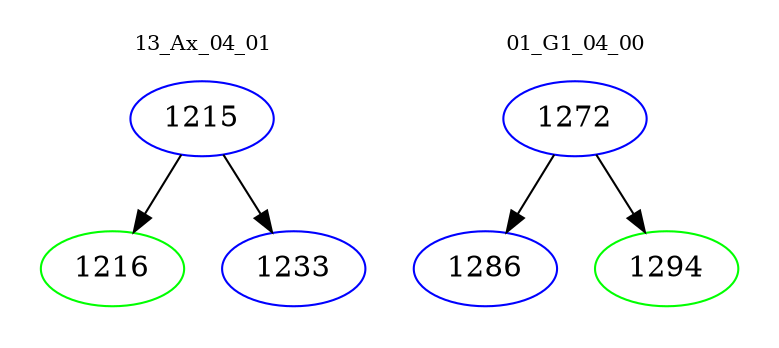 digraph{
subgraph cluster_0 {
color = white
label = "13_Ax_04_01";
fontsize=10;
T0_1215 [label="1215", color="blue"]
T0_1215 -> T0_1216 [color="black"]
T0_1216 [label="1216", color="green"]
T0_1215 -> T0_1233 [color="black"]
T0_1233 [label="1233", color="blue"]
}
subgraph cluster_1 {
color = white
label = "01_G1_04_00";
fontsize=10;
T1_1272 [label="1272", color="blue"]
T1_1272 -> T1_1286 [color="black"]
T1_1286 [label="1286", color="blue"]
T1_1272 -> T1_1294 [color="black"]
T1_1294 [label="1294", color="green"]
}
}
